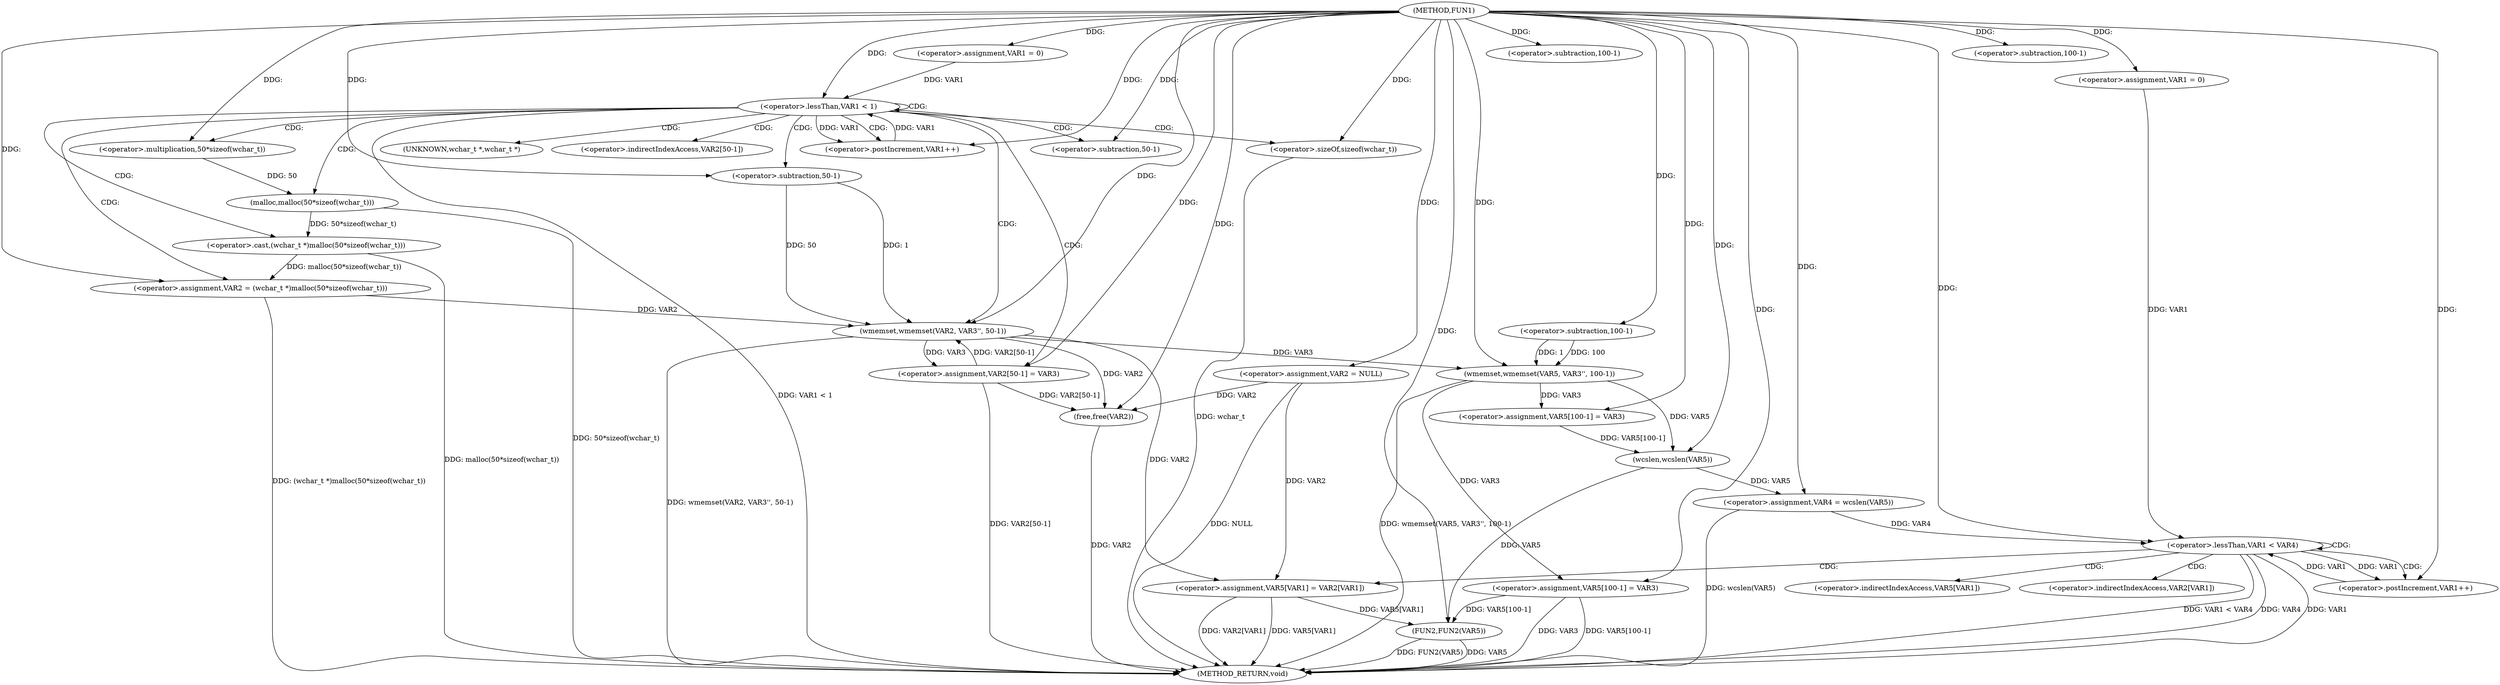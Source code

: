 digraph FUN1 {  
"1000100" [label = "(METHOD,FUN1)" ]
"1000188" [label = "(METHOD_RETURN,void)" ]
"1000104" [label = "(<operator>.assignment,VAR2 = NULL)" ]
"1000108" [label = "(<operator>.assignment,VAR1 = 0)" ]
"1000111" [label = "(<operator>.lessThan,VAR1 < 1)" ]
"1000114" [label = "(<operator>.postIncrement,VAR1++)" ]
"1000117" [label = "(<operator>.assignment,VAR2 = (wchar_t *)malloc(50*sizeof(wchar_t)))" ]
"1000119" [label = "(<operator>.cast,(wchar_t *)malloc(50*sizeof(wchar_t)))" ]
"1000121" [label = "(malloc,malloc(50*sizeof(wchar_t)))" ]
"1000122" [label = "(<operator>.multiplication,50*sizeof(wchar_t))" ]
"1000124" [label = "(<operator>.sizeOf,sizeof(wchar_t))" ]
"1000126" [label = "(wmemset,wmemset(VAR2, VAR3'', 50-1))" ]
"1000129" [label = "(<operator>.subtraction,50-1)" ]
"1000132" [label = "(<operator>.assignment,VAR2[50-1] = VAR3)" ]
"1000135" [label = "(<operator>.subtraction,50-1)" ]
"1000143" [label = "(wmemset,wmemset(VAR5, VAR3'', 100-1))" ]
"1000146" [label = "(<operator>.subtraction,100-1)" ]
"1000149" [label = "(<operator>.assignment,VAR5[100-1] = VAR3)" ]
"1000152" [label = "(<operator>.subtraction,100-1)" ]
"1000156" [label = "(<operator>.assignment,VAR4 = wcslen(VAR5))" ]
"1000158" [label = "(wcslen,wcslen(VAR5))" ]
"1000161" [label = "(<operator>.assignment,VAR1 = 0)" ]
"1000164" [label = "(<operator>.lessThan,VAR1 < VAR4)" ]
"1000167" [label = "(<operator>.postIncrement,VAR1++)" ]
"1000170" [label = "(<operator>.assignment,VAR5[VAR1] = VAR2[VAR1])" ]
"1000177" [label = "(<operator>.assignment,VAR5[100-1] = VAR3)" ]
"1000180" [label = "(<operator>.subtraction,100-1)" ]
"1000184" [label = "(FUN2,FUN2(VAR5))" ]
"1000186" [label = "(free,free(VAR2))" ]
"1000120" [label = "(UNKNOWN,wchar_t *,wchar_t *)" ]
"1000133" [label = "(<operator>.indirectIndexAccess,VAR2[50-1])" ]
"1000171" [label = "(<operator>.indirectIndexAccess,VAR5[VAR1])" ]
"1000174" [label = "(<operator>.indirectIndexAccess,VAR2[VAR1])" ]
  "1000186" -> "1000188"  [ label = "DDG: VAR2"] 
  "1000124" -> "1000188"  [ label = "DDG: wchar_t"] 
  "1000184" -> "1000188"  [ label = "DDG: VAR5"] 
  "1000132" -> "1000188"  [ label = "DDG: VAR2[50-1]"] 
  "1000117" -> "1000188"  [ label = "DDG: (wchar_t *)malloc(50*sizeof(wchar_t))"] 
  "1000177" -> "1000188"  [ label = "DDG: VAR5[100-1]"] 
  "1000164" -> "1000188"  [ label = "DDG: VAR1 < VAR4"] 
  "1000126" -> "1000188"  [ label = "DDG: wmemset(VAR2, VAR3'', 50-1)"] 
  "1000164" -> "1000188"  [ label = "DDG: VAR4"] 
  "1000184" -> "1000188"  [ label = "DDG: FUN2(VAR5)"] 
  "1000156" -> "1000188"  [ label = "DDG: wcslen(VAR5)"] 
  "1000119" -> "1000188"  [ label = "DDG: malloc(50*sizeof(wchar_t))"] 
  "1000143" -> "1000188"  [ label = "DDG: wmemset(VAR5, VAR3'', 100-1)"] 
  "1000121" -> "1000188"  [ label = "DDG: 50*sizeof(wchar_t)"] 
  "1000170" -> "1000188"  [ label = "DDG: VAR5[VAR1]"] 
  "1000177" -> "1000188"  [ label = "DDG: VAR3"] 
  "1000111" -> "1000188"  [ label = "DDG: VAR1 < 1"] 
  "1000170" -> "1000188"  [ label = "DDG: VAR2[VAR1]"] 
  "1000104" -> "1000188"  [ label = "DDG: NULL"] 
  "1000164" -> "1000188"  [ label = "DDG: VAR1"] 
  "1000100" -> "1000104"  [ label = "DDG: "] 
  "1000100" -> "1000108"  [ label = "DDG: "] 
  "1000114" -> "1000111"  [ label = "DDG: VAR1"] 
  "1000108" -> "1000111"  [ label = "DDG: VAR1"] 
  "1000100" -> "1000111"  [ label = "DDG: "] 
  "1000111" -> "1000114"  [ label = "DDG: VAR1"] 
  "1000100" -> "1000114"  [ label = "DDG: "] 
  "1000119" -> "1000117"  [ label = "DDG: malloc(50*sizeof(wchar_t))"] 
  "1000100" -> "1000117"  [ label = "DDG: "] 
  "1000121" -> "1000119"  [ label = "DDG: 50*sizeof(wchar_t)"] 
  "1000122" -> "1000121"  [ label = "DDG: 50"] 
  "1000100" -> "1000122"  [ label = "DDG: "] 
  "1000100" -> "1000124"  [ label = "DDG: "] 
  "1000117" -> "1000126"  [ label = "DDG: VAR2"] 
  "1000132" -> "1000126"  [ label = "DDG: VAR2[50-1]"] 
  "1000100" -> "1000126"  [ label = "DDG: "] 
  "1000129" -> "1000126"  [ label = "DDG: 50"] 
  "1000129" -> "1000126"  [ label = "DDG: 1"] 
  "1000100" -> "1000129"  [ label = "DDG: "] 
  "1000126" -> "1000132"  [ label = "DDG: VAR3"] 
  "1000100" -> "1000132"  [ label = "DDG: "] 
  "1000100" -> "1000135"  [ label = "DDG: "] 
  "1000100" -> "1000143"  [ label = "DDG: "] 
  "1000126" -> "1000143"  [ label = "DDG: VAR3"] 
  "1000146" -> "1000143"  [ label = "DDG: 100"] 
  "1000146" -> "1000143"  [ label = "DDG: 1"] 
  "1000100" -> "1000146"  [ label = "DDG: "] 
  "1000143" -> "1000149"  [ label = "DDG: VAR3"] 
  "1000100" -> "1000149"  [ label = "DDG: "] 
  "1000100" -> "1000152"  [ label = "DDG: "] 
  "1000158" -> "1000156"  [ label = "DDG: VAR5"] 
  "1000100" -> "1000156"  [ label = "DDG: "] 
  "1000143" -> "1000158"  [ label = "DDG: VAR5"] 
  "1000149" -> "1000158"  [ label = "DDG: VAR5[100-1]"] 
  "1000100" -> "1000158"  [ label = "DDG: "] 
  "1000100" -> "1000161"  [ label = "DDG: "] 
  "1000167" -> "1000164"  [ label = "DDG: VAR1"] 
  "1000161" -> "1000164"  [ label = "DDG: VAR1"] 
  "1000100" -> "1000164"  [ label = "DDG: "] 
  "1000156" -> "1000164"  [ label = "DDG: VAR4"] 
  "1000164" -> "1000167"  [ label = "DDG: VAR1"] 
  "1000100" -> "1000167"  [ label = "DDG: "] 
  "1000104" -> "1000170"  [ label = "DDG: VAR2"] 
  "1000126" -> "1000170"  [ label = "DDG: VAR2"] 
  "1000100" -> "1000177"  [ label = "DDG: "] 
  "1000143" -> "1000177"  [ label = "DDG: VAR3"] 
  "1000100" -> "1000180"  [ label = "DDG: "] 
  "1000170" -> "1000184"  [ label = "DDG: VAR5[VAR1]"] 
  "1000177" -> "1000184"  [ label = "DDG: VAR5[100-1]"] 
  "1000158" -> "1000184"  [ label = "DDG: VAR5"] 
  "1000100" -> "1000184"  [ label = "DDG: "] 
  "1000104" -> "1000186"  [ label = "DDG: VAR2"] 
  "1000126" -> "1000186"  [ label = "DDG: VAR2"] 
  "1000132" -> "1000186"  [ label = "DDG: VAR2[50-1]"] 
  "1000100" -> "1000186"  [ label = "DDG: "] 
  "1000111" -> "1000121"  [ label = "CDG: "] 
  "1000111" -> "1000120"  [ label = "CDG: "] 
  "1000111" -> "1000117"  [ label = "CDG: "] 
  "1000111" -> "1000111"  [ label = "CDG: "] 
  "1000111" -> "1000126"  [ label = "CDG: "] 
  "1000111" -> "1000132"  [ label = "CDG: "] 
  "1000111" -> "1000129"  [ label = "CDG: "] 
  "1000111" -> "1000124"  [ label = "CDG: "] 
  "1000111" -> "1000119"  [ label = "CDG: "] 
  "1000111" -> "1000135"  [ label = "CDG: "] 
  "1000111" -> "1000114"  [ label = "CDG: "] 
  "1000111" -> "1000133"  [ label = "CDG: "] 
  "1000111" -> "1000122"  [ label = "CDG: "] 
  "1000164" -> "1000164"  [ label = "CDG: "] 
  "1000164" -> "1000174"  [ label = "CDG: "] 
  "1000164" -> "1000167"  [ label = "CDG: "] 
  "1000164" -> "1000170"  [ label = "CDG: "] 
  "1000164" -> "1000171"  [ label = "CDG: "] 
}
